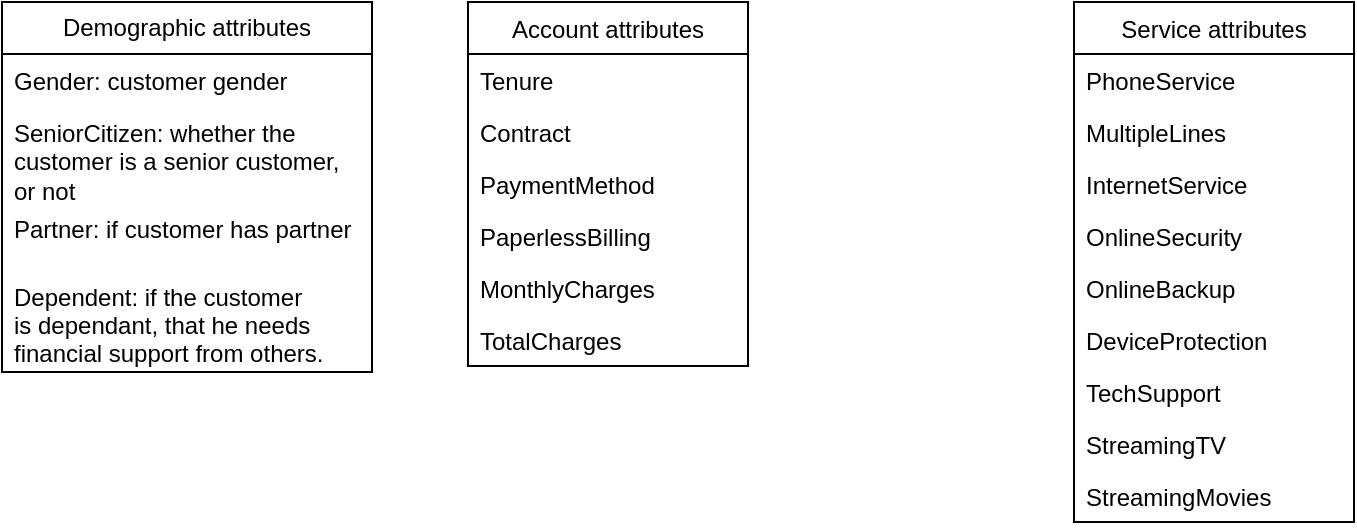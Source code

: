 <mxfile version="13.10.0" type="embed">
    <diagram id="AnQyBpuWGYV0xbk2sqFa" name="Page-1">
        <mxGraphModel dx="820" dy="463" grid="0" gridSize="10" guides="1" tooltips="1" connect="1" arrows="1" fold="1" page="1" pageScale="1" pageWidth="827" pageHeight="1169" background="#FFFFFF" math="0" shadow="0">
            <root>
                <mxCell id="0"/>
                <mxCell id="1" parent="0"/>
                <mxCell id="2" value="Demographic attributes" style="swimlane;fontStyle=0;childLayout=stackLayout;horizontal=1;startSize=26;fillColor=none;horizontalStack=0;resizeParent=1;resizeParentMax=0;resizeLast=0;collapsible=1;marginBottom=0;whiteSpace=wrap;" vertex="1" parent="1">
                    <mxGeometry x="49" y="120" width="185" height="185" as="geometry"/>
                </mxCell>
                <mxCell id="3" value="Gender: customer gender" style="text;strokeColor=none;fillColor=none;align=left;verticalAlign=top;spacingLeft=4;spacingRight=4;overflow=hidden;rotatable=0;points=[[0,0.5],[1,0.5]];portConstraint=eastwest;" vertex="1" parent="2">
                    <mxGeometry y="26" width="185" height="26" as="geometry"/>
                </mxCell>
                <mxCell id="4" value="SeniorCitizen: whether the customer is a senior customer, or not" style="text;strokeColor=none;fillColor=none;align=left;verticalAlign=top;spacingLeft=4;spacingRight=4;overflow=hidden;rotatable=0;points=[[0,0.5],[1,0.5]];portConstraint=eastwest;whiteSpace=wrap;textDirection=ltr;" vertex="1" parent="2">
                    <mxGeometry y="52" width="185" height="48" as="geometry"/>
                </mxCell>
                <mxCell id="5" value="Partner: if customer has partner" style="text;strokeColor=none;fillColor=none;align=left;verticalAlign=top;spacingLeft=4;spacingRight=4;overflow=hidden;rotatable=0;points=[[0,0.5],[1,0.5]];portConstraint=eastwest;" vertex="1" parent="2">
                    <mxGeometry y="100" width="185" height="34" as="geometry"/>
                </mxCell>
                <mxCell id="6" value="Dependent: if the customer&#10;is dependant, that he needs &#10;financial support from others." style="text;strokeColor=none;fillColor=none;align=left;verticalAlign=top;spacingLeft=4;spacingRight=4;overflow=hidden;rotatable=0;points=[[0,0.5],[1,0.5]];portConstraint=eastwest;" vertex="1" parent="2">
                    <mxGeometry y="134" width="185" height="51" as="geometry"/>
                </mxCell>
                <mxCell id="koTE_gIQw0BQoUpDrje2-6" value="Account attributes" style="swimlane;fontStyle=0;childLayout=stackLayout;horizontal=1;startSize=26;fillColor=none;horizontalStack=0;resizeParent=1;resizeParentMax=0;resizeLast=0;collapsible=1;marginBottom=0;" vertex="1" parent="1">
                    <mxGeometry x="282" y="120" width="140" height="182" as="geometry"/>
                </mxCell>
                <mxCell id="koTE_gIQw0BQoUpDrje2-7" value="Tenure" style="text;strokeColor=none;fillColor=none;align=left;verticalAlign=top;spacingLeft=4;spacingRight=4;overflow=hidden;rotatable=0;points=[[0,0.5],[1,0.5]];portConstraint=eastwest;" vertex="1" parent="koTE_gIQw0BQoUpDrje2-6">
                    <mxGeometry y="26" width="140" height="26" as="geometry"/>
                </mxCell>
                <mxCell id="koTE_gIQw0BQoUpDrje2-8" value="Contract" style="text;strokeColor=none;fillColor=none;align=left;verticalAlign=top;spacingLeft=4;spacingRight=4;overflow=hidden;rotatable=0;points=[[0,0.5],[1,0.5]];portConstraint=eastwest;" vertex="1" parent="koTE_gIQw0BQoUpDrje2-6">
                    <mxGeometry y="52" width="140" height="26" as="geometry"/>
                </mxCell>
                <mxCell id="koTE_gIQw0BQoUpDrje2-9" value="PaymentMethod" style="text;strokeColor=none;fillColor=none;align=left;verticalAlign=top;spacingLeft=4;spacingRight=4;overflow=hidden;rotatable=0;points=[[0,0.5],[1,0.5]];portConstraint=eastwest;" vertex="1" parent="koTE_gIQw0BQoUpDrje2-6">
                    <mxGeometry y="78" width="140" height="26" as="geometry"/>
                </mxCell>
                <mxCell id="koTE_gIQw0BQoUpDrje2-10" value="PaperlessBilling" style="text;strokeColor=none;fillColor=none;align=left;verticalAlign=top;spacingLeft=4;spacingRight=4;overflow=hidden;rotatable=0;points=[[0,0.5],[1,0.5]];portConstraint=eastwest;" vertex="1" parent="koTE_gIQw0BQoUpDrje2-6">
                    <mxGeometry y="104" width="140" height="26" as="geometry"/>
                </mxCell>
                <mxCell id="koTE_gIQw0BQoUpDrje2-16" value="MonthlyCharges" style="text;strokeColor=none;fillColor=none;align=left;verticalAlign=top;spacingLeft=4;spacingRight=4;overflow=hidden;rotatable=0;points=[[0,0.5],[1,0.5]];portConstraint=eastwest;" vertex="1" parent="koTE_gIQw0BQoUpDrje2-6">
                    <mxGeometry y="130" width="140" height="26" as="geometry"/>
                </mxCell>
                <mxCell id="koTE_gIQw0BQoUpDrje2-17" value="TotalCharges" style="text;strokeColor=none;fillColor=none;align=left;verticalAlign=top;spacingLeft=4;spacingRight=4;overflow=hidden;rotatable=0;points=[[0,0.5],[1,0.5]];portConstraint=eastwest;" vertex="1" parent="koTE_gIQw0BQoUpDrje2-6">
                    <mxGeometry y="156" width="140" height="26" as="geometry"/>
                </mxCell>
                <mxCell id="koTE_gIQw0BQoUpDrje2-11" value="Service attributes" style="swimlane;fontStyle=0;childLayout=stackLayout;horizontal=1;startSize=26;fillColor=none;horizontalStack=0;resizeParent=1;resizeParentMax=0;resizeLast=0;collapsible=1;marginBottom=0;" vertex="1" parent="1">
                    <mxGeometry x="585" y="120" width="140" height="260" as="geometry"/>
                </mxCell>
                <mxCell id="koTE_gIQw0BQoUpDrje2-12" value="PhoneService" style="text;strokeColor=none;fillColor=none;align=left;verticalAlign=top;spacingLeft=4;spacingRight=4;overflow=hidden;rotatable=0;points=[[0,0.5],[1,0.5]];portConstraint=eastwest;" vertex="1" parent="koTE_gIQw0BQoUpDrje2-11">
                    <mxGeometry y="26" width="140" height="26" as="geometry"/>
                </mxCell>
                <mxCell id="koTE_gIQw0BQoUpDrje2-13" value="MultipleLines" style="text;strokeColor=none;fillColor=none;align=left;verticalAlign=top;spacingLeft=4;spacingRight=4;overflow=hidden;rotatable=0;points=[[0,0.5],[1,0.5]];portConstraint=eastwest;" vertex="1" parent="koTE_gIQw0BQoUpDrje2-11">
                    <mxGeometry y="52" width="140" height="26" as="geometry"/>
                </mxCell>
                <mxCell id="koTE_gIQw0BQoUpDrje2-14" value="InternetService" style="text;strokeColor=none;fillColor=none;align=left;verticalAlign=top;spacingLeft=4;spacingRight=4;overflow=hidden;rotatable=0;points=[[0,0.5],[1,0.5]];portConstraint=eastwest;" vertex="1" parent="koTE_gIQw0BQoUpDrje2-11">
                    <mxGeometry y="78" width="140" height="26" as="geometry"/>
                </mxCell>
                <mxCell id="koTE_gIQw0BQoUpDrje2-15" value="OnlineSecurity" style="text;strokeColor=none;fillColor=none;align=left;verticalAlign=top;spacingLeft=4;spacingRight=4;overflow=hidden;rotatable=0;points=[[0,0.5],[1,0.5]];portConstraint=eastwest;" vertex="1" parent="koTE_gIQw0BQoUpDrje2-11">
                    <mxGeometry y="104" width="140" height="26" as="geometry"/>
                </mxCell>
                <mxCell id="koTE_gIQw0BQoUpDrje2-18" value="OnlineBackup" style="text;strokeColor=none;fillColor=none;align=left;verticalAlign=top;spacingLeft=4;spacingRight=4;overflow=hidden;rotatable=0;points=[[0,0.5],[1,0.5]];portConstraint=eastwest;" vertex="1" parent="koTE_gIQw0BQoUpDrje2-11">
                    <mxGeometry y="130" width="140" height="26" as="geometry"/>
                </mxCell>
                <mxCell id="koTE_gIQw0BQoUpDrje2-19" value="DeviceProtection" style="text;strokeColor=none;fillColor=none;align=left;verticalAlign=top;spacingLeft=4;spacingRight=4;overflow=hidden;rotatable=0;points=[[0,0.5],[1,0.5]];portConstraint=eastwest;" vertex="1" parent="koTE_gIQw0BQoUpDrje2-11">
                    <mxGeometry y="156" width="140" height="26" as="geometry"/>
                </mxCell>
                <mxCell id="koTE_gIQw0BQoUpDrje2-20" value="TechSupport" style="text;strokeColor=none;fillColor=none;align=left;verticalAlign=top;spacingLeft=4;spacingRight=4;overflow=hidden;rotatable=0;points=[[0,0.5],[1,0.5]];portConstraint=eastwest;" vertex="1" parent="koTE_gIQw0BQoUpDrje2-11">
                    <mxGeometry y="182" width="140" height="26" as="geometry"/>
                </mxCell>
                <mxCell id="koTE_gIQw0BQoUpDrje2-21" value="StreamingTV" style="text;strokeColor=none;fillColor=none;align=left;verticalAlign=top;spacingLeft=4;spacingRight=4;overflow=hidden;rotatable=0;points=[[0,0.5],[1,0.5]];portConstraint=eastwest;" vertex="1" parent="koTE_gIQw0BQoUpDrje2-11">
                    <mxGeometry y="208" width="140" height="26" as="geometry"/>
                </mxCell>
                <mxCell id="koTE_gIQw0BQoUpDrje2-22" value="StreamingMovies" style="text;strokeColor=none;fillColor=none;align=left;verticalAlign=top;spacingLeft=4;spacingRight=4;overflow=hidden;rotatable=0;points=[[0,0.5],[1,0.5]];portConstraint=eastwest;" vertex="1" parent="koTE_gIQw0BQoUpDrje2-11">
                    <mxGeometry y="234" width="140" height="26" as="geometry"/>
                </mxCell>
            </root>
        </mxGraphModel>
    </diagram>
</mxfile>